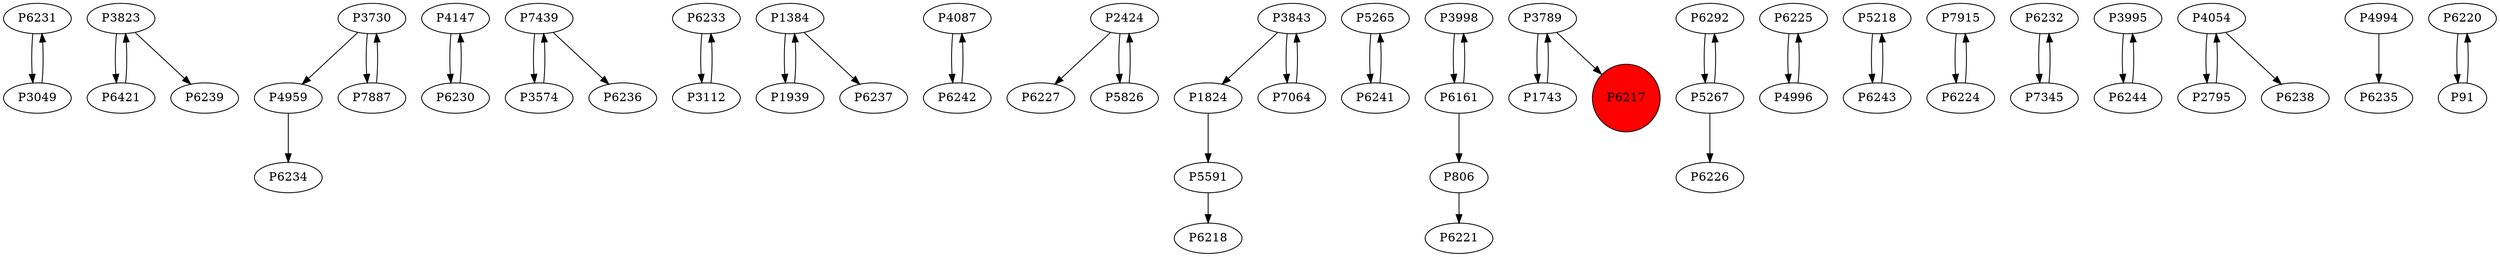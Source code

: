 digraph {
	P6231 -> P3049
	P3823 -> P6421
	P6421 -> P3823
	P4959 -> P6234
	P4147 -> P6230
	P7439 -> P3574
	P6233 -> P3112
	P1384 -> P1939
	P4087 -> P6242
	P2424 -> P6227
	P5591 -> P6218
	P5265 -> P6241
	P3998 -> P6161
	P3789 -> P1743
	P6292 -> P5267
	P6230 -> P4147
	P6225 -> P4996
	P1939 -> P1384
	P6241 -> P5265
	P5218 -> P6243
	P6161 -> P806
	P1384 -> P6237
	P3730 -> P7887
	P7915 -> P6224
	P5826 -> P2424
	P6232 -> P7345
	P6161 -> P3998
	P3995 -> P6244
	P3843 -> P1824
	P6244 -> P3995
	P6224 -> P7915
	P3789 -> P6217
	P1824 -> P5591
	P7064 -> P3843
	P4054 -> P2795
	P2424 -> P5826
	P1743 -> P3789
	P3112 -> P6233
	P4994 -> P6235
	P4996 -> P6225
	P2795 -> P4054
	P3574 -> P7439
	P3843 -> P7064
	P5267 -> P6226
	P3730 -> P4959
	P3823 -> P6239
	P5267 -> P6292
	P6220 -> P91
	P91 -> P6220
	P4054 -> P6238
	P6242 -> P4087
	P6243 -> P5218
	P3049 -> P6231
	P7439 -> P6236
	P7887 -> P3730
	P7345 -> P6232
	P806 -> P6221
	P6217 [shape=circle]
	P6217 [style=filled]
	P6217 [fillcolor=red]
}